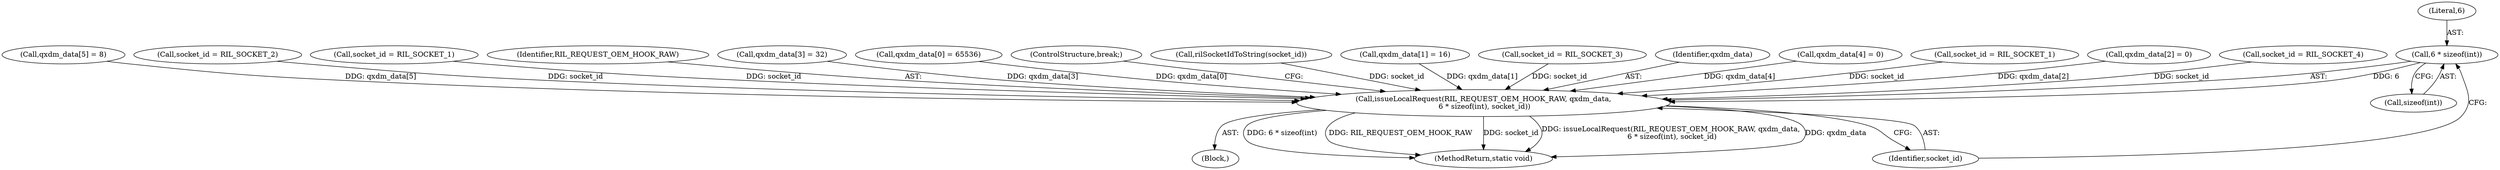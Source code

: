 digraph "0_Android_cd5f15f588a5d27e99ba12f057245bfe507f8c42@API" {
"1000524" [label="(Call,6 * sizeof(int))"];
"1000521" [label="(Call,issueLocalRequest(RIL_REQUEST_OEM_HOOK_RAW, qxdm_data,\n 6 * sizeof(int), socket_id))"];
"1000525" [label="(Literal,6)"];
"1000516" [label="(Call,qxdm_data[5] = 8)"];
"1000526" [label="(Call,sizeof(int))"];
"1000346" [label="(Call,socket_id = RIL_SOCKET_2)"];
"1000361" [label="(Call,socket_id = RIL_SOCKET_1)"];
"1000522" [label="(Identifier,RIL_REQUEST_OEM_HOOK_RAW)"];
"1000506" [label="(Call,qxdm_data[3] = 32)"];
"1000491" [label="(Call,qxdm_data[0] = 65536)"];
"1000370" [label="(Block,)"];
"1000529" [label="(ControlStructure,break;)"];
"1000143" [label="(Call,rilSocketIdToString(socket_id))"];
"1000635" [label="(MethodReturn,static void)"];
"1000496" [label="(Call,qxdm_data[1] = 16)"];
"1000521" [label="(Call,issueLocalRequest(RIL_REQUEST_OEM_HOOK_RAW, qxdm_data,\n 6 * sizeof(int), socket_id))"];
"1000351" [label="(Call,socket_id = RIL_SOCKET_3)"];
"1000523" [label="(Identifier,qxdm_data)"];
"1000524" [label="(Call,6 * sizeof(int))"];
"1000511" [label="(Call,qxdm_data[4] = 0)"];
"1000341" [label="(Call,socket_id = RIL_SOCKET_1)"];
"1000528" [label="(Identifier,socket_id)"];
"1000501" [label="(Call,qxdm_data[2] = 0)"];
"1000356" [label="(Call,socket_id = RIL_SOCKET_4)"];
"1000524" -> "1000521"  [label="AST: "];
"1000524" -> "1000526"  [label="CFG: "];
"1000525" -> "1000524"  [label="AST: "];
"1000526" -> "1000524"  [label="AST: "];
"1000528" -> "1000524"  [label="CFG: "];
"1000524" -> "1000521"  [label="DDG: 6"];
"1000521" -> "1000370"  [label="AST: "];
"1000521" -> "1000528"  [label="CFG: "];
"1000522" -> "1000521"  [label="AST: "];
"1000523" -> "1000521"  [label="AST: "];
"1000528" -> "1000521"  [label="AST: "];
"1000529" -> "1000521"  [label="CFG: "];
"1000521" -> "1000635"  [label="DDG: 6 * sizeof(int)"];
"1000521" -> "1000635"  [label="DDG: RIL_REQUEST_OEM_HOOK_RAW"];
"1000521" -> "1000635"  [label="DDG: socket_id"];
"1000521" -> "1000635"  [label="DDG: issueLocalRequest(RIL_REQUEST_OEM_HOOK_RAW, qxdm_data,\n 6 * sizeof(int), socket_id)"];
"1000521" -> "1000635"  [label="DDG: qxdm_data"];
"1000506" -> "1000521"  [label="DDG: qxdm_data[3]"];
"1000496" -> "1000521"  [label="DDG: qxdm_data[1]"];
"1000501" -> "1000521"  [label="DDG: qxdm_data[2]"];
"1000511" -> "1000521"  [label="DDG: qxdm_data[4]"];
"1000491" -> "1000521"  [label="DDG: qxdm_data[0]"];
"1000516" -> "1000521"  [label="DDG: qxdm_data[5]"];
"1000356" -> "1000521"  [label="DDG: socket_id"];
"1000143" -> "1000521"  [label="DDG: socket_id"];
"1000346" -> "1000521"  [label="DDG: socket_id"];
"1000341" -> "1000521"  [label="DDG: socket_id"];
"1000361" -> "1000521"  [label="DDG: socket_id"];
"1000351" -> "1000521"  [label="DDG: socket_id"];
}
